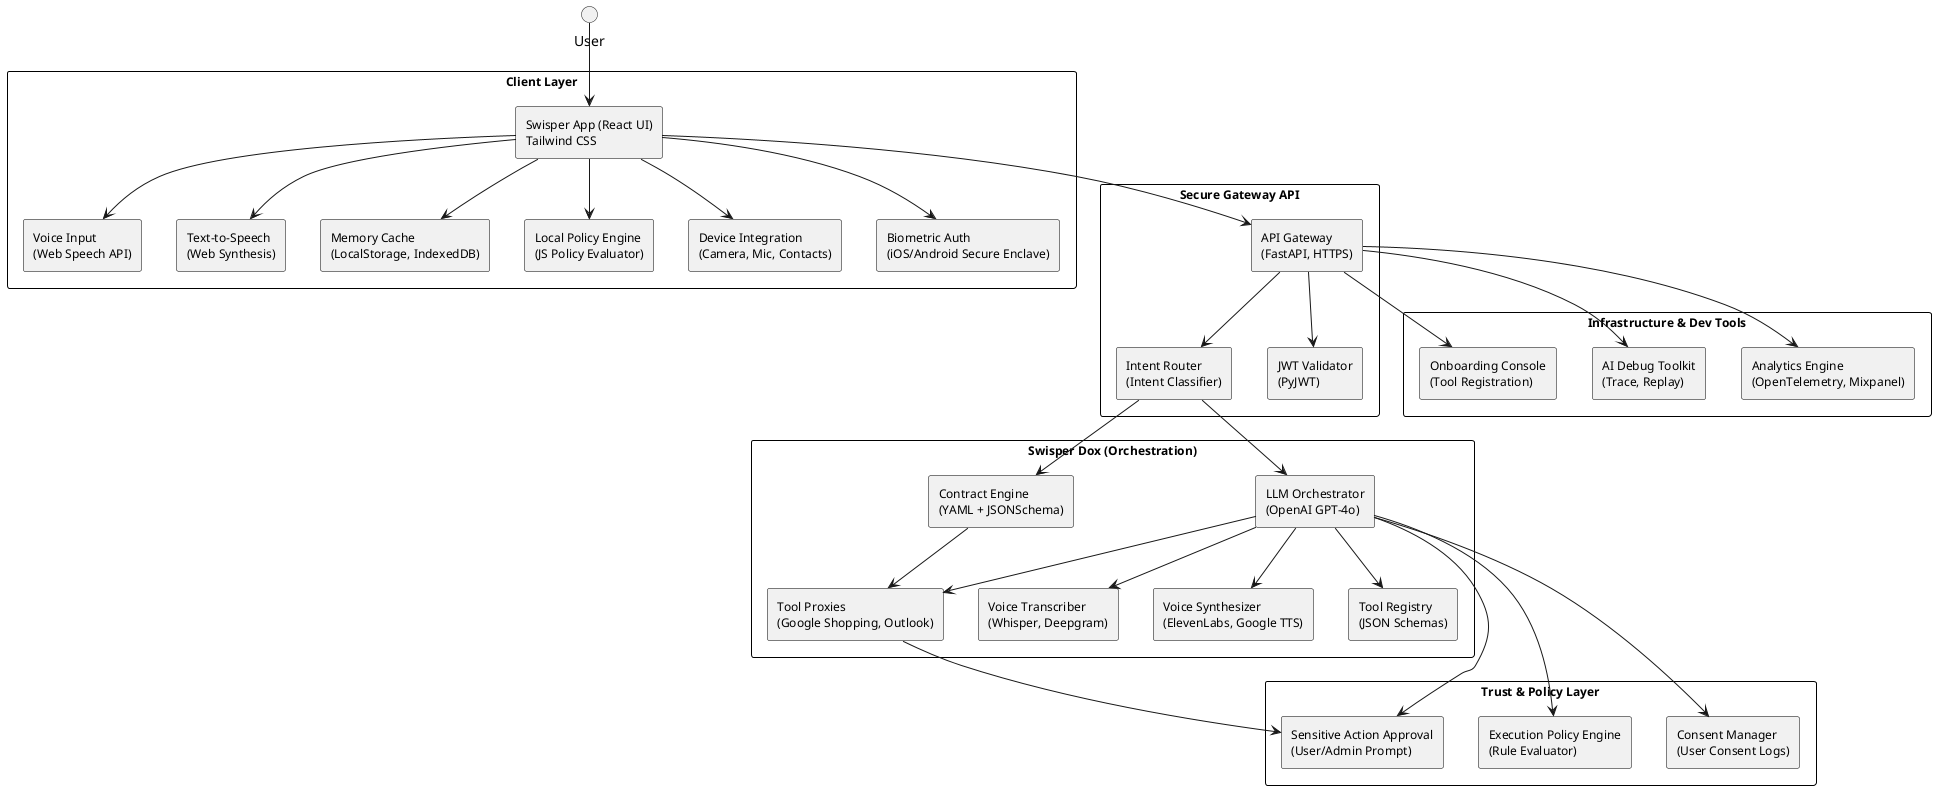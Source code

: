 @startuml Swisper_Architecture

top to bottom direction
skinparam rectangle {
  FontSize 12
  BorderColor black
}

' ------------------ CLIENT LAYER ------------------
rectangle "Client Layer" {
  rectangle "Swisper App (React UI)\nTailwind CSS" as UI
  rectangle "Biometric Auth\n(iOS/Android Secure Enclave)" as Biometric
  rectangle "Voice Input\n(Web Speech API)" as VoiceIn
  rectangle "Text-to-Speech\n(Web Synthesis)" as TTS
  rectangle "Memory Cache\n(LocalStorage, IndexedDB)" as Cache
  rectangle "Local Policy Engine\n(JS Policy Evaluator)" as LocalPolicy
  rectangle "Device Integration\n(Camera, Mic, Contacts)" as DeviceIO
}

' ------------------ GATEWAY LAYER ------------------
rectangle "Secure Gateway API" {
  rectangle "API Gateway\n(FastAPI, HTTPS)" as Gateway
  rectangle "JWT Validator\n(PyJWT)" as JWT
  rectangle "Intent Router\n(Intent Classifier)" as Router
}

' ------------------ ORCHESTRATION LAYER ------------------
rectangle "Swisper Dox (Orchestration)" {
  rectangle "LLM Orchestrator\n(OpenAI GPT-4o)" as Orchestrator
  rectangle "Tool Registry\n(JSON Schemas)" as Registry
  rectangle "Contract Engine\n(YAML + JSONSchema)" as Contract
  rectangle "Tool Proxies\n(Google Shopping, Outlook)" as Proxies
  rectangle "Voice Transcriber\n(Whisper, Deepgram)" as Transcriber
  rectangle "Voice Synthesizer\n(ElevenLabs, Google TTS)" as Synthesizer
}

' ------------------ TRUST & POLICY ------------------
rectangle "Trust & Policy Layer" {
  rectangle "Consent Manager\n(User Consent Logs)" as Consent
  rectangle "Execution Policy Engine\n(Rule Evaluator)" as Policy
  rectangle "Sensitive Action Approval\n(User/Admin Prompt)" as Approval
}

' ------------------ INFRASTRUCTURE ------------------
rectangle "Infrastructure & Dev Tools" {
  rectangle "Onboarding Console\n(Tool Registration)" as Onboard
  rectangle "Analytics Engine\n(OpenTelemetry, Mixpanel)" as Analytics
  rectangle "AI Debug Toolkit\n(Trace, Replay)" as Debugger
}

' ------------------ CONNECTIONS ------------------
User --> UI
UI --> VoiceIn
UI --> TTS
UI --> Biometric
UI --> Cache
UI --> LocalPolicy
UI --> DeviceIO
UI --> Gateway

Gateway --> JWT
Gateway --> Router
Router --> Orchestrator
Router --> Contract

Orchestrator --> Registry
Orchestrator --> Proxies
Orchestrator --> Consent
Orchestrator --> Policy
Orchestrator --> Approval
Orchestrator --> Transcriber
Orchestrator --> Synthesizer

Contract --> Proxies
Proxies --> Approval

Gateway --> Onboard
Gateway --> Analytics
Gateway --> Debugger

@enduml